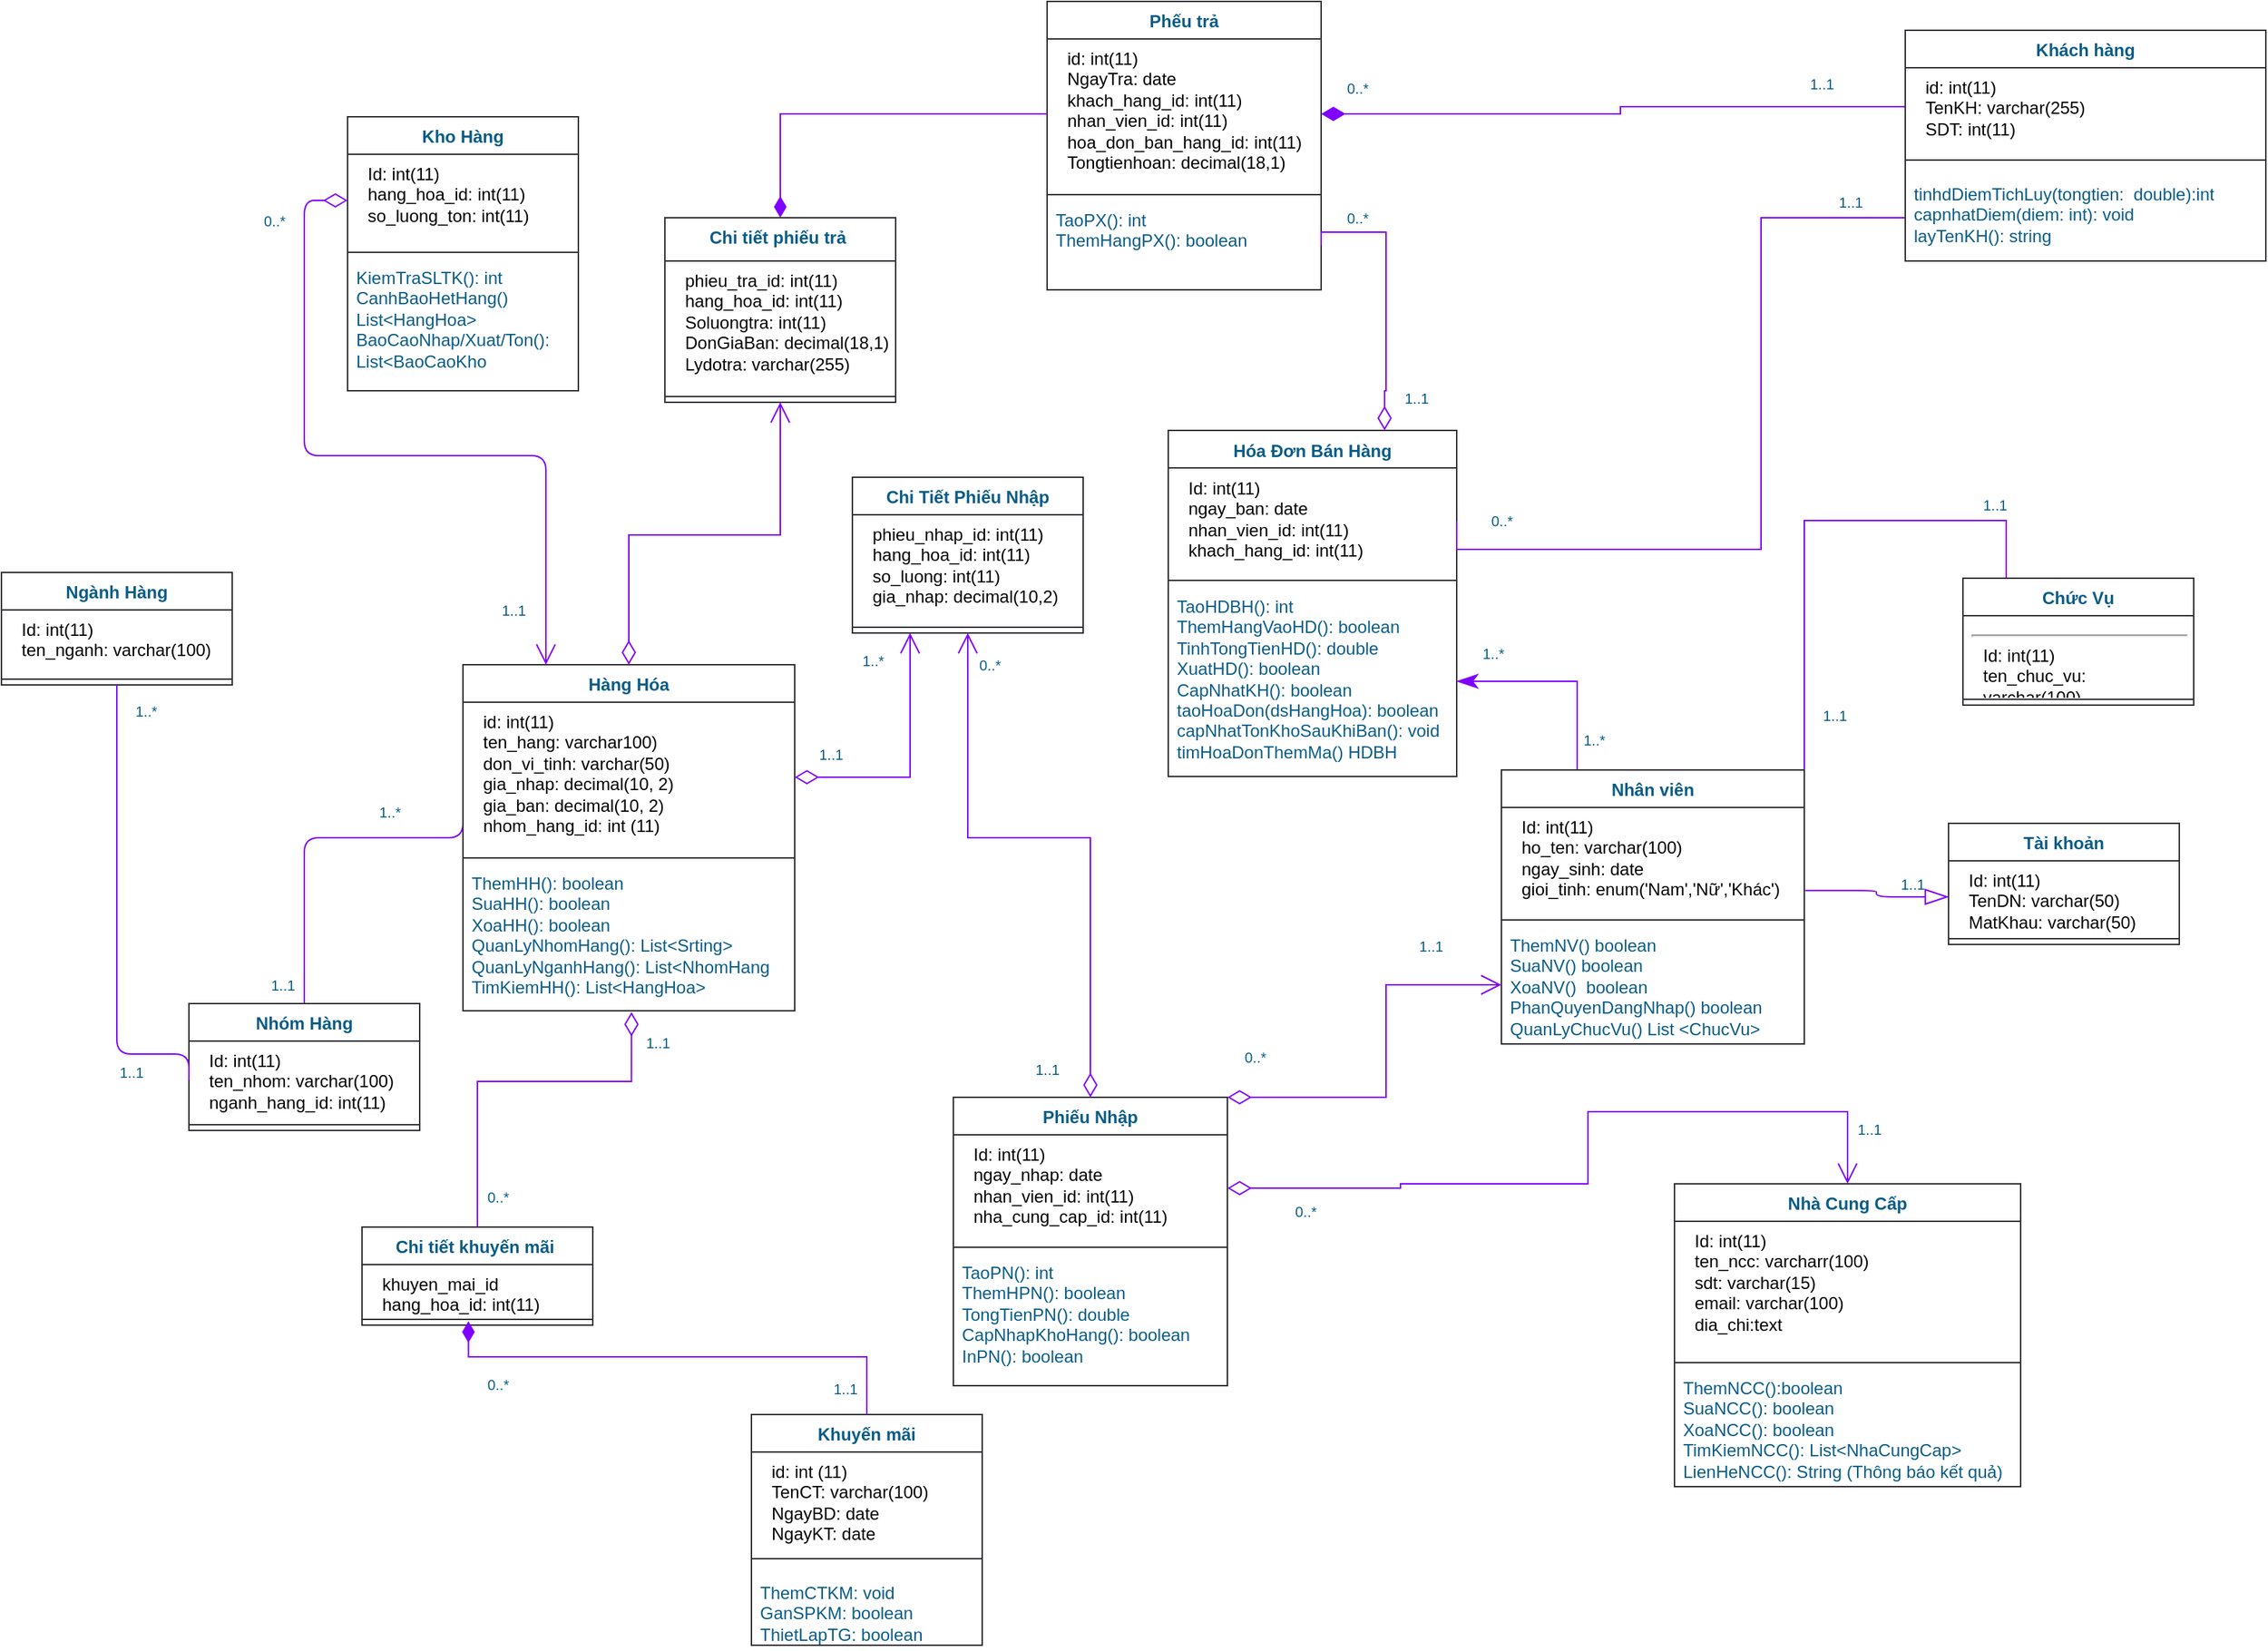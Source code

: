 <mxfile version="26.2.9">
  <diagram name="Page-1" id="efa7a0a1-bf9b-a30e-e6df-94a7791c09e9">
    <mxGraphModel dx="2014" dy="2352" grid="1" gridSize="10" guides="1" tooltips="1" connect="1" arrows="1" fold="1" page="1" pageScale="1" pageWidth="827" pageHeight="1169" background="none" math="0" shadow="0">
      <root>
        <mxCell id="0" />
        <mxCell id="1" parent="0" />
        <mxCell id="cm0d4Y98Hce47HyUnUgf-143" style="edgeStyle=orthogonalEdgeStyle;rounded=0;orthogonalLoop=1;jettySize=auto;html=1;exitX=1;exitY=0.5;exitDx=0;exitDy=0;entryX=0.5;entryY=0;entryDx=0;entryDy=0;strokeColor=#7F00FF;fontColor=#095C86;fillColor=#F694C1;endArrow=none;startFill=0;" parent="1" source="cm0d4Y98Hce47HyUnUgf-223" target="cm0d4Y98Hce47HyUnUgf-198" edge="1">
          <mxGeometry relative="1" as="geometry">
            <mxPoint x="1012.5" y="120" as="sourcePoint" />
            <mxPoint x="1280" y="110" as="targetPoint" />
            <Array as="points">
              <mxPoint x="1300" y="398" />
              <mxPoint x="1300" y="250" />
              <mxPoint x="1440" y="250" />
              <mxPoint x="1440" y="290" />
            </Array>
          </mxGeometry>
        </mxCell>
        <mxCell id="36" value="" style="endArrow=open;endSize=12;startArrow=diamondThin;startSize=14;startFill=0;edgeStyle=orthogonalEdgeStyle;labelBackgroundColor=none;strokeColor=#7F00FF;fontColor=default;exitX=0;exitY=0.5;exitDx=0;exitDy=0;entryX=0.25;entryY=0;entryDx=0;entryDy=0;" parent="1" source="cm0d4Y98Hce47HyUnUgf-211" target="cm0d4Y98Hce47HyUnUgf-231" edge="1">
          <mxGeometry y="160" as="geometry">
            <mxPoint x="494" y="178.36" as="sourcePoint" />
            <mxPoint x="390" y="302.5" as="targetPoint" />
            <Array as="points">
              <mxPoint x="260" y="28" />
              <mxPoint x="260" y="205" />
              <mxPoint x="427" y="205" />
            </Array>
          </mxGeometry>
        </mxCell>
        <mxCell id="37" value="0..*" style="resizable=0;align=left;verticalAlign=top;labelBackgroundColor=none;fontSize=10;strokeColor=#AF45ED;shadow=1;fillColor=#F694C1;fontColor=#095C86;" parent="36" connectable="0" vertex="1">
          <mxGeometry x="-1" relative="1" as="geometry">
            <mxPoint x="-60" y="2" as="offset" />
          </mxGeometry>
        </mxCell>
        <mxCell id="87" value="" style="endArrow=none;endSize=12;startArrow=none;startSize=14;startFill=0;edgeStyle=orthogonalEdgeStyle;labelBackgroundColor=none;strokeColor=#7F00FF;fontColor=default;entryX=0.5;entryY=0;entryDx=0;entryDy=0;exitX=0;exitY=0.5;exitDx=0;exitDy=0;" parent="1" source="cm0d4Y98Hce47HyUnUgf-232" target="cm0d4Y98Hce47HyUnUgf-218" edge="1">
          <mxGeometry x="519.36" y="200" as="geometry">
            <mxPoint x="390" y="427.5" as="sourcePoint" />
            <mxPoint x="290" y="491.96" as="targetPoint" />
            <Array as="points">
              <mxPoint x="370" y="470" />
              <mxPoint x="260" y="470" />
            </Array>
          </mxGeometry>
        </mxCell>
        <mxCell id="88" value="1..*" style="resizable=0;align=left;verticalAlign=top;labelBackgroundColor=none;fontSize=10;strokeColor=#AF45ED;shadow=1;fillColor=#F694C1;fontColor=#095C86;" parent="87" connectable="0" vertex="1">
          <mxGeometry x="-1" relative="1" as="geometry">
            <mxPoint x="-60" y="12" as="offset" />
          </mxGeometry>
        </mxCell>
        <mxCell id="cm0d4Y98Hce47HyUnUgf-122" value="" style="endArrow=none;endSize=12;startArrow=blockThin;startSize=14;startFill=0;edgeStyle=orthogonalEdgeStyle;labelBackgroundColor=none;strokeColor=#7F00FF;fontColor=default;exitX=0;exitY=0.5;exitDx=0;exitDy=0;entryX=1.003;entryY=0.778;entryDx=0;entryDy=0;entryPerimeter=0;endFill=0;" parent="1" source="cm0d4Y98Hce47HyUnUgf-194" target="cm0d4Y98Hce47HyUnUgf-223" edge="1">
          <mxGeometry x="620" y="340" as="geometry">
            <mxPoint x="1270" y="447.5" as="sourcePoint" />
            <mxPoint x="1060" y="175" as="targetPoint" />
          </mxGeometry>
        </mxCell>
        <mxCell id="cm0d4Y98Hce47HyUnUgf-125" value="" style="resizable=0;align=right;verticalAlign=top;labelBackgroundColor=none;fontSize=10;strokeColor=#AF45ED;shadow=1;fillColor=#F694C1;fontColor=#095C86;" parent="1" connectable="0" vertex="1">
          <mxGeometry x="1241" y="427.5" as="geometry" />
        </mxCell>
        <mxCell id="cm0d4Y98Hce47HyUnUgf-137" value="" style="endArrow=open;endSize=12;startArrow=diamondThin;startSize=14;startFill=0;edgeStyle=orthogonalEdgeStyle;exitX=0.5;exitY=0;rounded=0;labelBackgroundColor=none;strokeColor=#7F00FF;fontColor=default;endFill=0;exitDx=0;exitDy=0;entryX=0.5;entryY=1;entryDx=0;entryDy=0;" parent="1" source="cm0d4Y98Hce47HyUnUgf-206" target="cm0d4Y98Hce47HyUnUgf-235" edge="1">
          <mxGeometry x="1209.36" y="170" as="geometry">
            <mxPoint x="790" y="585" as="sourcePoint" />
            <mxPoint x="724.48" y="382.444" as="targetPoint" />
            <Array as="points">
              <mxPoint x="805" y="470" />
              <mxPoint x="720" y="470" />
            </Array>
          </mxGeometry>
        </mxCell>
        <mxCell id="cm0d4Y98Hce47HyUnUgf-140" value="" style="edgeLabel;html=1;align=center;verticalAlign=middle;resizable=0;points=[];strokeColor=#AF45ED;fontColor=#095C86;fillColor=#F694C1;" parent="cm0d4Y98Hce47HyUnUgf-137" vertex="1" connectable="0">
          <mxGeometry relative="1" as="geometry">
            <mxPoint x="20" y="-28" as="offset" />
          </mxGeometry>
        </mxCell>
        <mxCell id="cm0d4Y98Hce47HyUnUgf-141" value="" style="edgeLabel;html=1;align=center;verticalAlign=middle;resizable=0;points=[];strokeColor=#AF45ED;fontColor=#095C86;fillColor=#F694C1;" parent="cm0d4Y98Hce47HyUnUgf-137" vertex="1" connectable="0">
          <mxGeometry relative="1" as="geometry">
            <mxPoint x="-1" y="40" as="offset" />
          </mxGeometry>
        </mxCell>
        <mxCell id="cm0d4Y98Hce47HyUnUgf-142" value="" style="edgeLabel;html=1;align=center;verticalAlign=middle;resizable=0;points=[];strokeColor=#AF45ED;fontColor=#095C86;fillColor=#F694C1;" parent="cm0d4Y98Hce47HyUnUgf-137" vertex="1" connectable="0">
          <mxGeometry relative="1" as="geometry">
            <mxPoint y="62" as="offset" />
          </mxGeometry>
        </mxCell>
        <mxCell id="cm0d4Y98Hce47HyUnUgf-145" value="1..1" style="resizable=0;align=left;verticalAlign=top;labelBackgroundColor=none;fontSize=10;strokeColor=#AF45ED;shadow=1;fillColor=#F694C1;fontColor=#095C86;" parent="1" connectable="0" vertex="1">
          <mxGeometry x="1350" y="320" as="geometry">
            <mxPoint x="72" y="-93" as="offset" />
          </mxGeometry>
        </mxCell>
        <mxCell id="cm0d4Y98Hce47HyUnUgf-147" value="1..1" style="resizable=0;align=left;verticalAlign=top;labelBackgroundColor=none;fontSize=10;strokeColor=#AF45ED;shadow=1;fillColor=#F694C1;fontColor=#095C86;" parent="1" connectable="0" vertex="1">
          <mxGeometry x="1330" y="370" as="geometry">
            <mxPoint x="-19" y="3" as="offset" />
          </mxGeometry>
        </mxCell>
        <mxCell id="cm0d4Y98Hce47HyUnUgf-148" value="1..1" style="resizable=0;align=left;verticalAlign=top;labelBackgroundColor=none;fontSize=10;strokeColor=#AF45ED;shadow=1;fillColor=#F694C1;fontColor=#095C86;" parent="1" connectable="0" vertex="1">
          <mxGeometry x="1380" y="480" as="geometry">
            <mxPoint x="-15" y="10" as="offset" />
          </mxGeometry>
        </mxCell>
        <mxCell id="cm0d4Y98Hce47HyUnUgf-152" value="1..1" style="resizable=0;align=left;verticalAlign=top;labelBackgroundColor=none;fontSize=10;strokeColor=#AF45ED;shadow=1;fillColor=#F694C1;fontColor=#095C86;" parent="1" connectable="0" vertex="1">
          <mxGeometry x="1350" y="650" as="geometry">
            <mxPoint x="-15" y="10" as="offset" />
          </mxGeometry>
        </mxCell>
        <mxCell id="cm0d4Y98Hce47HyUnUgf-153" value="0..*" style="resizable=0;align=left;verticalAlign=top;labelBackgroundColor=none;fontSize=10;strokeColor=#AF45ED;shadow=1;fillColor=#F694C1;fontColor=#095C86;" parent="1" connectable="0" vertex="1">
          <mxGeometry x="870" y="730" as="geometry">
            <mxPoint x="75" y="-13" as="offset" />
          </mxGeometry>
        </mxCell>
        <mxCell id="cm0d4Y98Hce47HyUnUgf-154" value="0..*" style="resizable=0;align=left;verticalAlign=top;labelBackgroundColor=none;fontSize=10;strokeColor=#AF45ED;shadow=1;fillColor=#F694C1;fontColor=#095C86;" parent="1" connectable="0" vertex="1">
          <mxGeometry x="805" y="350" as="geometry">
            <mxPoint x="-79" y="-12" as="offset" />
          </mxGeometry>
        </mxCell>
        <mxCell id="cm0d4Y98Hce47HyUnUgf-155" value="1..1" style="resizable=0;align=left;verticalAlign=top;labelBackgroundColor=none;fontSize=10;strokeColor=#AF45ED;shadow=1;fillColor=#F694C1;fontColor=#095C86;" parent="1" connectable="0" vertex="1">
          <mxGeometry x="780" y="608.48" as="geometry">
            <mxPoint x="-15" y="10" as="offset" />
          </mxGeometry>
        </mxCell>
        <mxCell id="cm0d4Y98Hce47HyUnUgf-161" value="" style="endArrow=open;endSize=12;startArrow=diamondThin;startSize=14;startFill=0;edgeStyle=orthogonalEdgeStyle;rounded=0;labelBackgroundColor=none;strokeColor=#7F00FF;fontColor=default;exitX=1;exitY=0.5;exitDx=0;exitDy=0;entryX=0.5;entryY=0;entryDx=0;entryDy=0;" parent="1" source="cm0d4Y98Hce47HyUnUgf-207" target="cm0d4Y98Hce47HyUnUgf-182" edge="1">
          <mxGeometry x="519.36" y="180" as="geometry">
            <mxPoint x="790" y="685" as="sourcePoint" />
            <mxPoint x="1300" y="670" as="targetPoint" />
            <Array as="points">
              <mxPoint x="1020" y="713" />
              <mxPoint x="1020" y="710" />
              <mxPoint x="1150" y="710" />
              <mxPoint x="1150" y="660" />
              <mxPoint x="1330" y="660" />
            </Array>
          </mxGeometry>
        </mxCell>
        <mxCell id="cm0d4Y98Hce47HyUnUgf-163" value="1..*" style="resizable=0;align=left;verticalAlign=top;labelBackgroundColor=none;fontSize=10;strokeColor=#AF45ED;shadow=1;fillColor=#F694C1;fontColor=#095C86;" parent="1" connectable="0" vertex="1">
          <mxGeometry x="80" y="334" as="geometry">
            <mxPoint x="61" y="36" as="offset" />
          </mxGeometry>
        </mxCell>
        <mxCell id="cm0d4Y98Hce47HyUnUgf-164" value="1..1" style="resizable=0;align=left;verticalAlign=top;labelBackgroundColor=none;fontSize=10;strokeColor=#AF45ED;shadow=1;fillColor=#F694C1;fontColor=#095C86;" parent="1" connectable="0" vertex="1">
          <mxGeometry x="370" y="608.48" as="geometry">
            <mxPoint x="-240" y="12" as="offset" />
          </mxGeometry>
        </mxCell>
        <mxCell id="cm0d4Y98Hce47HyUnUgf-165" value="1..1" style="resizable=0;align=left;verticalAlign=top;labelBackgroundColor=none;fontSize=10;strokeColor=#AF45ED;shadow=1;fillColor=#F694C1;fontColor=#095C86;" parent="1" connectable="0" vertex="1">
          <mxGeometry x="250" y="550" as="geometry">
            <mxPoint x="-15" y="10" as="offset" />
          </mxGeometry>
        </mxCell>
        <mxCell id="cm0d4Y98Hce47HyUnUgf-166" value="1..1" style="resizable=0;align=left;verticalAlign=top;labelBackgroundColor=none;fontSize=10;strokeColor=#AF45ED;shadow=1;fillColor=#F694C1;fontColor=#095C86;" parent="1" connectable="0" vertex="1">
          <mxGeometry x="410" y="290" as="geometry">
            <mxPoint x="-15" y="10" as="offset" />
          </mxGeometry>
        </mxCell>
        <mxCell id="cm0d4Y98Hce47HyUnUgf-169" value="1..*" style="resizable=0;align=left;verticalAlign=top;labelBackgroundColor=none;fontSize=10;strokeColor=#AF45ED;shadow=1;fillColor=#F694C1;fontColor=#095C86;" parent="1" connectable="0" vertex="1">
          <mxGeometry x="660" y="325" as="geometry">
            <mxPoint x="-15" y="10" as="offset" />
          </mxGeometry>
        </mxCell>
        <mxCell id="cm0d4Y98Hce47HyUnUgf-170" value="1..1" style="resizable=0;align=left;verticalAlign=top;labelBackgroundColor=none;fontSize=10;strokeColor=#AF45ED;shadow=1;fillColor=#F694C1;fontColor=#095C86;" parent="1" connectable="0" vertex="1">
          <mxGeometry x="630" y="390" as="geometry">
            <mxPoint x="-15" y="10" as="offset" />
          </mxGeometry>
        </mxCell>
        <mxCell id="cm0d4Y98Hce47HyUnUgf-182" value="Nhà Cung Cấp" style="swimlane;fontStyle=1;align=center;verticalAlign=top;childLayout=stackLayout;horizontal=1;startSize=26;horizontalStack=0;resizeParent=1;resizeParentMax=0;resizeLast=0;collapsible=1;marginBottom=0;whiteSpace=wrap;html=1;strokeColor=light-dark(#333135, #d176ff);fontColor=#095C86;fillColor=#FFFFFF;" parent="1" vertex="1">
          <mxGeometry x="1210" y="710" width="240" height="210" as="geometry" />
        </mxCell>
        <mxCell id="cm0d4Y98Hce47HyUnUgf-183" value="&lt;p style=&quot;color: rgb(0, 0, 0); text-wrap-mode: nowrap; margin: 0px 0px 0px 8px;&quot;&gt;Id: int(11)&lt;/p&gt;&lt;p style=&quot;color: rgb(0, 0, 0); text-wrap-mode: nowrap; margin: 0px 0px 0px 8px;&quot;&gt;ten_ncc: varcharr(100)&lt;/p&gt;&lt;p style=&quot;color: rgb(0, 0, 0); text-wrap-mode: nowrap; margin: 0px 0px 0px 8px;&quot;&gt;sdt: varchar(15)&lt;/p&gt;&lt;p style=&quot;color: rgb(0, 0, 0); text-wrap-mode: nowrap; margin: 0px 0px 0px 8px;&quot;&gt;email: varchar(100)&lt;/p&gt;&lt;p style=&quot;color: rgb(0, 0, 0); text-wrap-mode: nowrap; margin: 0px 0px 0px 8px;&quot;&gt;dia_chi:text&lt;/p&gt;" style="text;strokeColor=none;fillColor=none;align=left;verticalAlign=top;spacingLeft=4;spacingRight=4;overflow=hidden;rotatable=0;points=[[0,0.5],[1,0.5]];portConstraint=eastwest;whiteSpace=wrap;html=1;fontColor=#095C86;" parent="cm0d4Y98Hce47HyUnUgf-182" vertex="1">
          <mxGeometry y="26" width="240" height="94" as="geometry" />
        </mxCell>
        <mxCell id="cm0d4Y98Hce47HyUnUgf-184" value="" style="line;strokeWidth=1;fillColor=none;align=left;verticalAlign=middle;spacingTop=-1;spacingLeft=3;spacingRight=3;rotatable=0;labelPosition=right;points=[];portConstraint=eastwest;strokeColor=inherit;fontColor=#095C86;" parent="cm0d4Y98Hce47HyUnUgf-182" vertex="1">
          <mxGeometry y="120" width="240" height="8" as="geometry" />
        </mxCell>
        <mxCell id="cm0d4Y98Hce47HyUnUgf-185" value="ThemNCC():boolean&lt;div&gt;SuaNCC(): boolean&lt;/div&gt;&lt;div&gt;XoaNCC(): boolean&lt;/div&gt;&lt;div&gt;TimKiemNCC(): List&amp;lt;NhaCungCap&amp;gt;&lt;/div&gt;&lt;div&gt;LienHeNCC(): String (Thông báo kết quả)&lt;/div&gt;" style="text;strokeColor=none;fillColor=none;align=left;verticalAlign=top;spacingLeft=4;spacingRight=4;overflow=hidden;rotatable=0;points=[[0,0.5],[1,0.5]];portConstraint=eastwest;whiteSpace=wrap;html=1;fontColor=#095C86;" parent="cm0d4Y98Hce47HyUnUgf-182" vertex="1">
          <mxGeometry y="128" width="240" height="82" as="geometry" />
        </mxCell>
        <mxCell id="cm0d4Y98Hce47HyUnUgf-193" value="Tài khoản" style="swimlane;fontStyle=1;align=center;verticalAlign=top;childLayout=stackLayout;horizontal=1;startSize=26;horizontalStack=0;resizeParent=1;resizeParentMax=0;resizeLast=0;collapsible=1;marginBottom=0;whiteSpace=wrap;html=1;strokeColor=light-dark(#333135, #d176ff);fontColor=#095C86;fillColor=#FFFFFF;" parent="1" vertex="1">
          <mxGeometry x="1400" y="460" width="160" height="84" as="geometry" />
        </mxCell>
        <mxCell id="cm0d4Y98Hce47HyUnUgf-194" value="&lt;p style=&quot;color: rgb(0, 0, 0); text-wrap-mode: nowrap; margin: 0px 0px 0px 8px;&quot;&gt;Id: int(11)&lt;/p&gt;&lt;p style=&quot;color: rgb(0, 0, 0); text-wrap-mode: nowrap; margin: 0px 0px 0px 8px;&quot;&gt;TenDN: varchar(50)&lt;/p&gt;&lt;p style=&quot;color: rgb(0, 0, 0); text-wrap-mode: nowrap; margin: 0px 0px 0px 8px;&quot;&gt;MatKhau: varchar(50)&lt;/p&gt;" style="text;strokeColor=none;fillColor=none;align=left;verticalAlign=top;spacingLeft=4;spacingRight=4;overflow=hidden;rotatable=0;points=[[0,0.5],[1,0.5]];portConstraint=eastwest;whiteSpace=wrap;html=1;fontColor=#095C86;" parent="cm0d4Y98Hce47HyUnUgf-193" vertex="1">
          <mxGeometry y="26" width="160" height="50" as="geometry" />
        </mxCell>
        <mxCell id="cm0d4Y98Hce47HyUnUgf-195" value="" style="line;strokeWidth=1;fillColor=none;align=left;verticalAlign=middle;spacingTop=-1;spacingLeft=3;spacingRight=3;rotatable=0;labelPosition=right;points=[];portConstraint=eastwest;strokeColor=inherit;fontColor=#095C86;" parent="cm0d4Y98Hce47HyUnUgf-193" vertex="1">
          <mxGeometry y="76" width="160" height="8" as="geometry" />
        </mxCell>
        <mxCell id="cm0d4Y98Hce47HyUnUgf-198" value="Chức Vụ" style="swimlane;fontStyle=1;align=center;verticalAlign=top;childLayout=stackLayout;horizontal=1;startSize=26;horizontalStack=0;resizeParent=1;resizeParentMax=0;resizeLast=0;collapsible=1;marginBottom=0;whiteSpace=wrap;html=1;strokeColor=light-dark(#333135, #d176ff);fontColor=#095C86;fillColor=#FFFFFF;" parent="1" vertex="1">
          <mxGeometry x="1410" y="290" width="160" height="88" as="geometry" />
        </mxCell>
        <mxCell id="cm0d4Y98Hce47HyUnUgf-199" value="&lt;hr style=&quot;color: rgb(0, 0, 0); text-wrap-mode: nowrap;&quot;&gt;&lt;p style=&quot;color: rgb(0, 0, 0); text-wrap-mode: nowrap; margin: 0px 0px 0px 8px;&quot;&gt;Id: int(11)&lt;br&gt;&lt;/p&gt;&lt;p style=&quot;color: rgb(0, 0, 0); text-wrap-mode: nowrap; margin: 0px 0px 0px 8px;&quot;&gt;ten_chuc_vu: varchar(100)&lt;/p&gt;" style="text;strokeColor=none;fillColor=none;align=left;verticalAlign=top;spacingLeft=4;spacingRight=4;overflow=hidden;rotatable=0;points=[[0,0.5],[1,0.5]];portConstraint=eastwest;whiteSpace=wrap;html=1;fontColor=#095C86;" parent="cm0d4Y98Hce47HyUnUgf-198" vertex="1">
          <mxGeometry y="26" width="160" height="54" as="geometry" />
        </mxCell>
        <mxCell id="cm0d4Y98Hce47HyUnUgf-200" value="" style="line;strokeWidth=1;fillColor=none;align=left;verticalAlign=middle;spacingTop=-1;spacingLeft=3;spacingRight=3;rotatable=0;labelPosition=right;points=[];portConstraint=eastwest;strokeColor=inherit;fontColor=#095C86;" parent="cm0d4Y98Hce47HyUnUgf-198" vertex="1">
          <mxGeometry y="80" width="160" height="8" as="geometry" />
        </mxCell>
        <mxCell id="cm0d4Y98Hce47HyUnUgf-202" value="Hóa Đơn Bán Hàng" style="swimlane;fontStyle=1;align=center;verticalAlign=top;childLayout=stackLayout;horizontal=1;startSize=26;horizontalStack=0;resizeParent=1;resizeParentMax=0;resizeLast=0;collapsible=1;marginBottom=0;whiteSpace=wrap;html=1;strokeColor=light-dark(#333135, #d176ff);fontColor=#095C86;fillColor=#FFFFFF;" parent="1" vertex="1">
          <mxGeometry x="859" y="187.5" width="200" height="240" as="geometry" />
        </mxCell>
        <mxCell id="cm0d4Y98Hce47HyUnUgf-203" value="&lt;p style=&quot;color: rgb(0, 0, 0); text-wrap-mode: nowrap; margin: 0px 0px 0px 8px;&quot;&gt;Id: int(11)&lt;/p&gt;&lt;p style=&quot;color: rgb(0, 0, 0); text-wrap-mode: nowrap; margin: 0px 0px 0px 8px;&quot;&gt;ngay_ban: date&amp;nbsp;&lt;/p&gt;&lt;p style=&quot;color: rgb(0, 0, 0); text-wrap-mode: nowrap; margin: 0px 0px 0px 8px;&quot;&gt;nhan_vien_id: int(11)&lt;/p&gt;&lt;p style=&quot;color: rgb(0, 0, 0); text-wrap-mode: nowrap; margin: 0px 0px 0px 8px;&quot;&gt;khach_hang_id: int(11)&lt;/p&gt;" style="text;strokeColor=none;fillColor=none;align=left;verticalAlign=top;spacingLeft=4;spacingRight=4;overflow=hidden;rotatable=0;points=[[0,0.5],[1,0.5]];portConstraint=eastwest;whiteSpace=wrap;html=1;fontColor=#095C86;" parent="cm0d4Y98Hce47HyUnUgf-202" vertex="1">
          <mxGeometry y="26" width="200" height="74" as="geometry" />
        </mxCell>
        <mxCell id="cm0d4Y98Hce47HyUnUgf-204" value="" style="line;strokeWidth=1;fillColor=none;align=left;verticalAlign=middle;spacingTop=-1;spacingLeft=3;spacingRight=3;rotatable=0;labelPosition=right;points=[];portConstraint=eastwest;strokeColor=inherit;fontColor=#095C86;" parent="cm0d4Y98Hce47HyUnUgf-202" vertex="1">
          <mxGeometry y="100" width="200" height="8" as="geometry" />
        </mxCell>
        <mxCell id="cm0d4Y98Hce47HyUnUgf-205" value="TaoHDBH(): int&lt;div&gt;ThemHangVaoHD(): boolean&lt;/div&gt;&lt;div&gt;TinhTongTienHD(): double&lt;/div&gt;&lt;div&gt;XuatHD(): boolean&lt;/div&gt;&lt;div&gt;CapNhatKH(): boolean&lt;/div&gt;&lt;div&gt;taoHoaDon(dsHangHoa): boolean&lt;/div&gt;&lt;div&gt;capNhatTonKhoSauKhiBan(): void&lt;/div&gt;&lt;div&gt;timHoaDonThemMa() HDBH&lt;/div&gt;" style="text;strokeColor=none;fillColor=none;align=left;verticalAlign=top;spacingLeft=4;spacingRight=4;overflow=hidden;rotatable=0;points=[[0,0.5],[1,0.5]];portConstraint=eastwest;whiteSpace=wrap;html=1;fontColor=#095C86;" parent="cm0d4Y98Hce47HyUnUgf-202" vertex="1">
          <mxGeometry y="108" width="200" height="132" as="geometry" />
        </mxCell>
        <mxCell id="cm0d4Y98Hce47HyUnUgf-206" value="Phiếu Nhập" style="swimlane;fontStyle=1;align=center;verticalAlign=top;childLayout=stackLayout;horizontal=1;startSize=26;horizontalStack=0;resizeParent=1;resizeParentMax=0;resizeLast=0;collapsible=1;marginBottom=0;whiteSpace=wrap;html=1;strokeColor=light-dark(#333135, #d176ff);fontColor=#095C86;fillColor=#FFFFFF;" parent="1" vertex="1">
          <mxGeometry x="710" y="650" width="190" height="200" as="geometry" />
        </mxCell>
        <mxCell id="cm0d4Y98Hce47HyUnUgf-207" value="&lt;p style=&quot;color: rgb(0, 0, 0); text-wrap-mode: nowrap; margin: 0px 0px 0px 8px;&quot;&gt;Id: int(11)&lt;/p&gt;&lt;p style=&quot;color: rgb(0, 0, 0); text-wrap-mode: nowrap; margin: 0px 0px 0px 8px;&quot;&gt;ngay_nhap: date&lt;/p&gt;&lt;p style=&quot;color: rgb(0, 0, 0); text-wrap-mode: nowrap; margin: 0px 0px 0px 8px;&quot;&gt;nhan_vien_id: int(11)&lt;/p&gt;&lt;p style=&quot;color: rgb(0, 0, 0); text-wrap-mode: nowrap; margin: 0px 0px 0px 8px;&quot;&gt;nha_cung_cap_id: int(11)&lt;/p&gt;" style="text;strokeColor=none;fillColor=none;align=left;verticalAlign=top;spacingLeft=4;spacingRight=4;overflow=hidden;rotatable=0;points=[[0,0.5],[1,0.5]];portConstraint=eastwest;whiteSpace=wrap;html=1;fontColor=#095C86;" parent="cm0d4Y98Hce47HyUnUgf-206" vertex="1">
          <mxGeometry y="26" width="190" height="74" as="geometry" />
        </mxCell>
        <mxCell id="cm0d4Y98Hce47HyUnUgf-208" value="" style="line;strokeWidth=1;fillColor=none;align=left;verticalAlign=middle;spacingTop=-1;spacingLeft=3;spacingRight=3;rotatable=0;labelPosition=right;points=[];portConstraint=eastwest;strokeColor=inherit;fontColor=#095C86;" parent="cm0d4Y98Hce47HyUnUgf-206" vertex="1">
          <mxGeometry y="100" width="190" height="8" as="geometry" />
        </mxCell>
        <mxCell id="cm0d4Y98Hce47HyUnUgf-209" value="TaoPN(): int&lt;div&gt;ThemHPN(): boolean&lt;/div&gt;&lt;div&gt;TongTienPN(): double&lt;/div&gt;&lt;div&gt;CapNhapKhoHang(): boolean&lt;/div&gt;&lt;div&gt;InPN(): boolean&lt;/div&gt;" style="text;strokeColor=none;fillColor=none;align=left;verticalAlign=top;spacingLeft=4;spacingRight=4;overflow=hidden;rotatable=0;points=[[0,0.5],[1,0.5]];portConstraint=eastwest;whiteSpace=wrap;html=1;fontColor=#095C86;" parent="cm0d4Y98Hce47HyUnUgf-206" vertex="1">
          <mxGeometry y="108" width="190" height="92" as="geometry" />
        </mxCell>
        <mxCell id="cm0d4Y98Hce47HyUnUgf-210" value="Kho Hàng" style="swimlane;fontStyle=1;align=center;verticalAlign=top;childLayout=stackLayout;horizontal=1;startSize=26;horizontalStack=0;resizeParent=1;resizeParentMax=0;resizeLast=0;collapsible=1;marginBottom=0;whiteSpace=wrap;html=1;strokeColor=light-dark(#333135, #d176ff);fontColor=#095C86;fillColor=#FFFFFF;" parent="1" vertex="1">
          <mxGeometry x="290" y="-30" width="160" height="190" as="geometry" />
        </mxCell>
        <mxCell id="cm0d4Y98Hce47HyUnUgf-211" value="&lt;p style=&quot;color: rgb(0, 0, 0); text-wrap-mode: nowrap; margin: 0px 0px 0px 8px;&quot;&gt;Id: int(11)&lt;br&gt;&lt;/p&gt;&lt;p style=&quot;color: rgb(0, 0, 0); text-wrap-mode: nowrap; margin: 0px 0px 0px 8px;&quot;&gt;hang_hoa_id: int(11)&lt;/p&gt;&lt;p style=&quot;color: rgb(0, 0, 0); text-wrap-mode: nowrap; margin: 0px 0px 0px 8px;&quot;&gt;so_luong_ton: int(11)&lt;/p&gt;" style="text;strokeColor=none;fillColor=none;align=left;verticalAlign=top;spacingLeft=4;spacingRight=4;overflow=hidden;rotatable=0;points=[[0,0.5],[1,0.5]];portConstraint=eastwest;whiteSpace=wrap;html=1;fontColor=#095C86;" parent="cm0d4Y98Hce47HyUnUgf-210" vertex="1">
          <mxGeometry y="26" width="160" height="64" as="geometry" />
        </mxCell>
        <mxCell id="cm0d4Y98Hce47HyUnUgf-212" value="" style="line;strokeWidth=1;fillColor=none;align=left;verticalAlign=middle;spacingTop=-1;spacingLeft=3;spacingRight=3;rotatable=0;labelPosition=right;points=[];portConstraint=eastwest;strokeColor=inherit;fontColor=#095C86;" parent="cm0d4Y98Hce47HyUnUgf-210" vertex="1">
          <mxGeometry y="90" width="160" height="8" as="geometry" />
        </mxCell>
        <mxCell id="cm0d4Y98Hce47HyUnUgf-213" value="KiemTraSLTK(): int&lt;div&gt;CanhBaoHetHang() List&amp;lt;HangHoa&amp;gt;&lt;/div&gt;&lt;div&gt;BaoCaoNhap/Xuat/Ton(): List&amp;lt;BaoCaoKho&lt;/div&gt;" style="text;strokeColor=none;fillColor=none;align=left;verticalAlign=top;spacingLeft=4;spacingRight=4;overflow=hidden;rotatable=0;points=[[0,0.5],[1,0.5]];portConstraint=eastwest;whiteSpace=wrap;html=1;fontColor=#095C86;" parent="cm0d4Y98Hce47HyUnUgf-210" vertex="1">
          <mxGeometry y="98" width="160" height="92" as="geometry" />
        </mxCell>
        <mxCell id="cm0d4Y98Hce47HyUnUgf-214" value="Ngành Hàng" style="swimlane;fontStyle=1;align=center;verticalAlign=top;childLayout=stackLayout;horizontal=1;startSize=26;horizontalStack=0;resizeParent=1;resizeParentMax=0;resizeLast=0;collapsible=1;marginBottom=0;whiteSpace=wrap;html=1;strokeColor=light-dark(#333135, #d176ff);fontColor=#095C86;fillColor=#FFFFFF;" parent="1" vertex="1">
          <mxGeometry x="50" y="286" width="160" height="78" as="geometry" />
        </mxCell>
        <mxCell id="cm0d4Y98Hce47HyUnUgf-215" value="&lt;p style=&quot;color: rgb(0, 0, 0); text-wrap-mode: nowrap; margin: 0px 0px 0px 8px;&quot;&gt;Id: int(11)&lt;/p&gt;&lt;p style=&quot;color: rgb(0, 0, 0); text-wrap-mode: nowrap; margin: 0px 0px 0px 8px;&quot;&gt;ten_nganh: varchar(100)&lt;/p&gt;" style="text;strokeColor=none;fillColor=none;align=left;verticalAlign=top;spacingLeft=4;spacingRight=4;overflow=hidden;rotatable=0;points=[[0,0.5],[1,0.5]];portConstraint=eastwest;whiteSpace=wrap;html=1;fontColor=#095C86;" parent="cm0d4Y98Hce47HyUnUgf-214" vertex="1">
          <mxGeometry y="26" width="160" height="44" as="geometry" />
        </mxCell>
        <mxCell id="cm0d4Y98Hce47HyUnUgf-216" value="" style="line;strokeWidth=1;fillColor=none;align=left;verticalAlign=middle;spacingTop=-1;spacingLeft=3;spacingRight=3;rotatable=0;labelPosition=right;points=[];portConstraint=eastwest;strokeColor=inherit;fontColor=#095C86;" parent="cm0d4Y98Hce47HyUnUgf-214" vertex="1">
          <mxGeometry y="70" width="160" height="8" as="geometry" />
        </mxCell>
        <mxCell id="cm0d4Y98Hce47HyUnUgf-218" value="Nhóm Hàng" style="swimlane;fontStyle=1;align=center;verticalAlign=top;childLayout=stackLayout;horizontal=1;startSize=26;horizontalStack=0;resizeParent=1;resizeParentMax=0;resizeLast=0;collapsible=1;marginBottom=0;whiteSpace=wrap;html=1;strokeColor=light-dark(#333135, #d176ff);fontColor=#095C86;fillColor=#FFFFFF;" parent="1" vertex="1">
          <mxGeometry x="180" y="585" width="160" height="88" as="geometry" />
        </mxCell>
        <mxCell id="cm0d4Y98Hce47HyUnUgf-219" value="&lt;p style=&quot;color: rgb(0, 0, 0); text-wrap-mode: nowrap; margin: 0px 0px 0px 8px;&quot;&gt;Id: int(11)&lt;/p&gt;&lt;p style=&quot;color: rgb(0, 0, 0); text-wrap-mode: nowrap; margin: 0px 0px 0px 8px;&quot;&gt;ten_nhom: varchar(100)&lt;/p&gt;&lt;p style=&quot;color: rgb(0, 0, 0); text-wrap-mode: nowrap; margin: 0px 0px 0px 8px;&quot;&gt;nganh_hang_id: int(11)&lt;/p&gt;" style="text;strokeColor=none;fillColor=none;align=left;verticalAlign=top;spacingLeft=4;spacingRight=4;overflow=hidden;rotatable=0;points=[[0,0.5],[1,0.5]];portConstraint=eastwest;whiteSpace=wrap;html=1;fontColor=#095C86;" parent="cm0d4Y98Hce47HyUnUgf-218" vertex="1">
          <mxGeometry y="26" width="160" height="54" as="geometry" />
        </mxCell>
        <mxCell id="cm0d4Y98Hce47HyUnUgf-220" value="" style="line;strokeWidth=1;fillColor=none;align=left;verticalAlign=middle;spacingTop=-1;spacingLeft=3;spacingRight=3;rotatable=0;labelPosition=right;points=[];portConstraint=eastwest;strokeColor=inherit;fontColor=#095C86;" parent="cm0d4Y98Hce47HyUnUgf-218" vertex="1">
          <mxGeometry y="80" width="160" height="8" as="geometry" />
        </mxCell>
        <mxCell id="X0fYnVSRhOy8A3_jzXu8-139" style="edgeStyle=orthogonalEdgeStyle;rounded=0;orthogonalLoop=1;jettySize=auto;html=1;exitX=0.25;exitY=0;exitDx=0;exitDy=0;entryX=1;entryY=0.5;entryDx=0;entryDy=0;strokeColor=#7F00FF;endSize=12;startSize=14;endArrow=classicThin;endFill=1;" parent="1" source="cm0d4Y98Hce47HyUnUgf-222" target="cm0d4Y98Hce47HyUnUgf-205" edge="1">
          <mxGeometry relative="1" as="geometry" />
        </mxCell>
        <mxCell id="cm0d4Y98Hce47HyUnUgf-222" value="Nhân viên" style="swimlane;fontStyle=1;align=center;verticalAlign=top;childLayout=stackLayout;horizontal=1;startSize=26;horizontalStack=0;resizeParent=1;resizeParentMax=0;resizeLast=0;collapsible=1;marginBottom=0;whiteSpace=wrap;html=1;strokeColor=light-dark(#333135, #d176ff);fontColor=#095C86;fillColor=#FFFFFF;" parent="1" vertex="1">
          <mxGeometry x="1090" y="423" width="210" height="190" as="geometry" />
        </mxCell>
        <mxCell id="cm0d4Y98Hce47HyUnUgf-223" value="&lt;p style=&quot;color: rgb(0, 0, 0); text-wrap-mode: nowrap; margin: 0px 0px 0px 8px;&quot;&gt;Id: int(11)&lt;/p&gt;&lt;p style=&quot;color: rgb(0, 0, 0); text-wrap-mode: nowrap; margin: 0px 0px 0px 8px;&quot;&gt;ho_ten: varchar(100)&lt;/p&gt;&lt;p style=&quot;color: rgb(0, 0, 0); text-wrap-mode: nowrap; margin: 0px 0px 0px 8px;&quot;&gt;ngay_sinh: date&lt;/p&gt;&lt;p style=&quot;color: rgb(0, 0, 0); text-wrap-mode: nowrap; margin: 0px 0px 0px 8px;&quot;&gt;gioi_tinh: enum(&#39;Nam&#39;,&#39;Nữ&#39;,&#39;Khác&#39;)&lt;/p&gt;" style="text;strokeColor=none;fillColor=none;align=left;verticalAlign=top;spacingLeft=4;spacingRight=4;overflow=hidden;rotatable=0;points=[[0,0.5],[1,0.5]];portConstraint=eastwest;whiteSpace=wrap;html=1;fontColor=#095C86;" parent="cm0d4Y98Hce47HyUnUgf-222" vertex="1">
          <mxGeometry y="26" width="210" height="74" as="geometry" />
        </mxCell>
        <mxCell id="cm0d4Y98Hce47HyUnUgf-224" value="" style="line;strokeWidth=1;fillColor=none;align=left;verticalAlign=middle;spacingTop=-1;spacingLeft=3;spacingRight=3;rotatable=0;labelPosition=right;points=[];portConstraint=eastwest;strokeColor=inherit;fontColor=#095C86;" parent="cm0d4Y98Hce47HyUnUgf-222" vertex="1">
          <mxGeometry y="100" width="210" height="8" as="geometry" />
        </mxCell>
        <mxCell id="cm0d4Y98Hce47HyUnUgf-225" value="ThemNV() boolean&lt;div&gt;SuaNV()&amp;nbsp;&lt;span style=&quot;background-color: transparent; color: light-dark(rgb(9, 92, 134), rgb(112, 183, 219));&quot;&gt;boolean&lt;/span&gt;&lt;/div&gt;&lt;div&gt;XoaNV()&amp;nbsp;&amp;nbsp;&lt;span style=&quot;background-color: transparent; color: light-dark(rgb(9, 92, 134), rgb(112, 183, 219));&quot;&gt;boolean&lt;/span&gt;&lt;/div&gt;&lt;div&gt;PhanQuyenDangNhap()&amp;nbsp;&lt;span style=&quot;background-color: transparent; color: light-dark(rgb(9, 92, 134), rgb(112, 183, 219));&quot;&gt;boolean&lt;/span&gt;&lt;/div&gt;&lt;div&gt;QuanLyChucVu() List &amp;lt;ChucVu&amp;gt;&lt;/div&gt;" style="text;strokeColor=none;fillColor=none;align=left;verticalAlign=top;spacingLeft=4;spacingRight=4;overflow=hidden;rotatable=0;points=[[0,0.5],[1,0.5]];portConstraint=eastwest;whiteSpace=wrap;html=1;fontColor=#095C86;" parent="cm0d4Y98Hce47HyUnUgf-222" vertex="1">
          <mxGeometry y="108" width="210" height="82" as="geometry" />
        </mxCell>
        <mxCell id="cm0d4Y98Hce47HyUnUgf-231" value="Hàng Hóa" style="swimlane;fontStyle=1;align=center;verticalAlign=top;childLayout=stackLayout;horizontal=1;startSize=26;horizontalStack=0;resizeParent=1;resizeParentMax=0;resizeLast=0;collapsible=1;marginBottom=0;whiteSpace=wrap;html=1;strokeColor=light-dark(#333135, #d176ff);fontColor=#095C86;fillColor=#FFFFFF;" parent="1" vertex="1">
          <mxGeometry x="370" y="350" width="230" height="240" as="geometry" />
        </mxCell>
        <mxCell id="cm0d4Y98Hce47HyUnUgf-232" value="&lt;p style=&quot;color: rgb(0, 0, 0); text-wrap-mode: nowrap; margin: 0px 0px 0px 8px;&quot;&gt;id: int(11)&lt;/p&gt;&lt;p style=&quot;color: rgb(0, 0, 0); text-wrap-mode: nowrap; margin: 0px 0px 0px 8px;&quot;&gt;ten_hang: varchar100)&lt;/p&gt;&lt;p style=&quot;color: rgb(0, 0, 0); text-wrap-mode: nowrap; margin: 0px 0px 0px 8px;&quot;&gt;don_vi_tinh: varchar(50)&lt;/p&gt;&lt;p style=&quot;color: rgb(0, 0, 0); text-wrap-mode: nowrap; margin: 0px 0px 0px 8px;&quot;&gt;gia_nhap: decimal(10, 2)&lt;/p&gt;&lt;p style=&quot;color: rgb(0, 0, 0); text-wrap-mode: nowrap; margin: 0px 0px 0px 8px;&quot;&gt;gia_ban: decimal(10, 2)&lt;/p&gt;&lt;p style=&quot;color: rgb(0, 0, 0); text-wrap-mode: nowrap; margin: 0px 0px 0px 8px;&quot;&gt;nhom_hang_id: int (11)&lt;/p&gt;" style="text;strokeColor=none;fillColor=none;align=left;verticalAlign=top;spacingLeft=4;spacingRight=4;overflow=hidden;rotatable=0;points=[[0,0.5],[1,0.5]];portConstraint=eastwest;whiteSpace=wrap;html=1;fontColor=#095C86;" parent="cm0d4Y98Hce47HyUnUgf-231" vertex="1">
          <mxGeometry y="26" width="230" height="104" as="geometry" />
        </mxCell>
        <mxCell id="cm0d4Y98Hce47HyUnUgf-233" value="" style="line;strokeWidth=1;fillColor=none;align=left;verticalAlign=middle;spacingTop=-1;spacingLeft=3;spacingRight=3;rotatable=0;labelPosition=right;points=[];portConstraint=eastwest;strokeColor=inherit;fontColor=#095C86;" parent="cm0d4Y98Hce47HyUnUgf-231" vertex="1">
          <mxGeometry y="130" width="230" height="8" as="geometry" />
        </mxCell>
        <mxCell id="cm0d4Y98Hce47HyUnUgf-234" value="ThemHH(): boolean&lt;div&gt;SuaHH():&amp;nbsp;&lt;span style=&quot;background-color: transparent; color: light-dark(rgb(9, 92, 134), rgb(112, 183, 219));&quot;&gt;boolean&lt;/span&gt;&lt;/div&gt;&lt;div&gt;XoaHH():&amp;nbsp;&lt;span style=&quot;background-color: transparent; color: light-dark(rgb(9, 92, 134), rgb(112, 183, 219));&quot;&gt;boolean&lt;/span&gt;&lt;/div&gt;&lt;div&gt;QuanLyNhomHang(): List&amp;lt;Srting&amp;gt;&lt;/div&gt;&lt;div&gt;QuanLyNganhHang(): List&amp;lt;NhomHang&lt;br&gt;TimKiemHH(): List&amp;lt;HangHoa&amp;gt;&lt;/div&gt;" style="text;strokeColor=none;fillColor=none;align=left;verticalAlign=top;spacingLeft=4;spacingRight=4;overflow=hidden;rotatable=0;points=[[0,0.5],[1,0.5]];portConstraint=eastwest;whiteSpace=wrap;html=1;fontColor=#095C86;" parent="cm0d4Y98Hce47HyUnUgf-231" vertex="1">
          <mxGeometry y="138" width="230" height="102" as="geometry" />
        </mxCell>
        <mxCell id="cm0d4Y98Hce47HyUnUgf-235" value="Chi Tiết Phiếu Nhập" style="swimlane;fontStyle=1;align=center;verticalAlign=top;childLayout=stackLayout;horizontal=1;startSize=26;horizontalStack=0;resizeParent=1;resizeParentMax=0;resizeLast=0;collapsible=1;marginBottom=0;whiteSpace=wrap;html=1;strokeColor=light-dark(#333135, #d176ff);fontColor=#095C86;fillColor=#FFFFFF;" parent="1" vertex="1">
          <mxGeometry x="640" y="220" width="160" height="108" as="geometry" />
        </mxCell>
        <mxCell id="cm0d4Y98Hce47HyUnUgf-236" value="&lt;p style=&quot;color: rgb(0, 0, 0); text-wrap-mode: nowrap; margin: 0px 0px 0px 8px;&quot;&gt;phieu_nhap_id: int(11)&lt;/p&gt;&lt;p style=&quot;color: rgb(0, 0, 0); text-wrap-mode: nowrap; margin: 0px 0px 0px 8px;&quot;&gt;hang_hoa_id: int(11)&lt;/p&gt;&lt;p style=&quot;color: rgb(0, 0, 0); text-wrap-mode: nowrap; margin: 0px 0px 0px 8px;&quot;&gt;so_luong: int(11)&lt;/p&gt;&lt;p style=&quot;color: rgb(0, 0, 0); text-wrap-mode: nowrap; margin: 0px 0px 0px 8px;&quot;&gt;gia_nhap: decimal(10,2)&lt;/p&gt;" style="text;strokeColor=none;fillColor=none;align=left;verticalAlign=top;spacingLeft=4;spacingRight=4;overflow=hidden;rotatable=0;points=[[0,0.5],[1,0.5]];portConstraint=eastwest;whiteSpace=wrap;html=1;fontColor=#095C86;" parent="cm0d4Y98Hce47HyUnUgf-235" vertex="1">
          <mxGeometry y="26" width="160" height="74" as="geometry" />
        </mxCell>
        <mxCell id="cm0d4Y98Hce47HyUnUgf-237" value="" style="line;strokeWidth=1;fillColor=none;align=left;verticalAlign=middle;spacingTop=-1;spacingLeft=3;spacingRight=3;rotatable=0;labelPosition=right;points=[];portConstraint=eastwest;strokeColor=inherit;fontColor=#095C86;" parent="cm0d4Y98Hce47HyUnUgf-235" vertex="1">
          <mxGeometry y="100" width="160" height="8" as="geometry" />
        </mxCell>
        <mxCell id="X0fYnVSRhOy8A3_jzXu8-103" value="" style="endArrow=none;endSize=12;startArrow=none;startSize=14;startFill=0;edgeStyle=orthogonalEdgeStyle;labelBackgroundColor=none;strokeColor=#7F00FF;fontColor=default;exitX=0.5;exitY=1;exitDx=0;exitDy=0;entryX=0;entryY=0.5;entryDx=0;entryDy=0;" parent="1" source="cm0d4Y98Hce47HyUnUgf-214" target="cm0d4Y98Hce47HyUnUgf-219" edge="1">
          <mxGeometry x="369.36" y="360" as="geometry">
            <mxPoint x="70" y="420" as="sourcePoint" />
            <mxPoint x="135" y="790" as="targetPoint" />
            <Array as="points">
              <mxPoint x="130" y="620" />
              <mxPoint x="180" y="620" />
            </Array>
          </mxGeometry>
        </mxCell>
        <mxCell id="X0fYnVSRhOy8A3_jzXu8-104" value="" style="resizable=0;align=left;verticalAlign=top;labelBackgroundColor=none;fontSize=10;strokeColor=#AF45ED;shadow=1;fillColor=#F694C1;fontColor=#095C86;" parent="X0fYnVSRhOy8A3_jzXu8-103" connectable="0" vertex="1">
          <mxGeometry x="-1" relative="1" as="geometry">
            <mxPoint x="-31.08" as="offset" />
          </mxGeometry>
        </mxCell>
        <mxCell id="X0fYnVSRhOy8A3_jzXu8-106" value="Chi tiết khuyến mãi&amp;nbsp;" style="swimlane;fontStyle=1;align=center;verticalAlign=top;childLayout=stackLayout;horizontal=1;startSize=26;horizontalStack=0;resizeParent=1;resizeParentMax=0;resizeLast=0;collapsible=1;marginBottom=0;whiteSpace=wrap;html=1;strokeColor=light-dark(#333135, #d176ff);fontColor=#095C86;fillColor=#FFFFFF;" parent="1" vertex="1">
          <mxGeometry x="300" y="740" width="160" height="68" as="geometry" />
        </mxCell>
        <mxCell id="X0fYnVSRhOy8A3_jzXu8-107" value="&lt;p style=&quot;color: rgb(0, 0, 0); text-wrap-mode: nowrap; margin: 0px 0px 0px 8px;&quot;&gt;khuyen_mai_id&lt;/p&gt;&lt;p style=&quot;color: rgb(0, 0, 0); text-wrap-mode: nowrap; margin: 0px 0px 0px 8px;&quot;&gt;hang_hoa_id: int(11)&lt;/p&gt;" style="text;strokeColor=none;fillColor=none;align=left;verticalAlign=top;spacingLeft=4;spacingRight=4;overflow=hidden;rotatable=0;points=[[0,0.5],[1,0.5]];portConstraint=eastwest;whiteSpace=wrap;html=1;fontColor=#095C86;" parent="X0fYnVSRhOy8A3_jzXu8-106" vertex="1">
          <mxGeometry y="26" width="160" height="34" as="geometry" />
        </mxCell>
        <mxCell id="X0fYnVSRhOy8A3_jzXu8-108" value="" style="line;strokeWidth=1;fillColor=none;align=left;verticalAlign=middle;spacingTop=-1;spacingLeft=3;spacingRight=3;rotatable=0;labelPosition=right;points=[];portConstraint=eastwest;strokeColor=inherit;fontColor=#095C86;" parent="X0fYnVSRhOy8A3_jzXu8-106" vertex="1">
          <mxGeometry y="60" width="160" height="8" as="geometry" />
        </mxCell>
        <mxCell id="X0fYnVSRhOy8A3_jzXu8-110" value="Khuyến mãi" style="swimlane;fontStyle=1;align=center;verticalAlign=top;childLayout=stackLayout;horizontal=1;startSize=26;horizontalStack=0;resizeParent=1;resizeParentMax=0;resizeLast=0;collapsible=1;marginBottom=0;whiteSpace=wrap;html=1;strokeColor=light-dark(#333135, #d176ff);fontColor=#095C86;fillColor=#FFFFFF;" parent="1" vertex="1">
          <mxGeometry x="570" y="870" width="160" height="160" as="geometry" />
        </mxCell>
        <mxCell id="X0fYnVSRhOy8A3_jzXu8-111" value="&lt;p style=&quot;color: rgb(0, 0, 0); text-wrap-mode: nowrap; margin: 0px 0px 0px 8px;&quot;&gt;id: int (11)&lt;/p&gt;&lt;p style=&quot;color: rgb(0, 0, 0); text-wrap-mode: nowrap; margin: 0px 0px 0px 8px;&quot;&gt;TenCT: varchar(100)&lt;/p&gt;&lt;p style=&quot;color: rgb(0, 0, 0); text-wrap-mode: nowrap; margin: 0px 0px 0px 8px;&quot;&gt;NgayBD: date&lt;/p&gt;&lt;p style=&quot;color: rgb(0, 0, 0); text-wrap-mode: nowrap; margin: 0px 0px 0px 8px;&quot;&gt;NgayKT: date&lt;/p&gt;&lt;p style=&quot;color: rgb(0, 0, 0); text-wrap-mode: nowrap; margin: 0px 0px 0px 8px;&quot;&gt;MucGiam: decimal(5,2)&lt;/p&gt;" style="text;strokeColor=none;fillColor=none;align=left;verticalAlign=top;spacingLeft=4;spacingRight=4;overflow=hidden;rotatable=0;points=[[0,0.5],[1,0.5]];portConstraint=eastwest;whiteSpace=wrap;html=1;fontColor=#095C86;" parent="X0fYnVSRhOy8A3_jzXu8-110" vertex="1">
          <mxGeometry y="26" width="160" height="64" as="geometry" />
        </mxCell>
        <mxCell id="X0fYnVSRhOy8A3_jzXu8-112" value="" style="line;strokeWidth=1;fillColor=none;align=left;verticalAlign=middle;spacingTop=-1;spacingLeft=3;spacingRight=3;rotatable=0;labelPosition=right;points=[];portConstraint=eastwest;strokeColor=inherit;fontColor=#095C86;" parent="X0fYnVSRhOy8A3_jzXu8-110" vertex="1">
          <mxGeometry y="90" width="160" height="20" as="geometry" />
        </mxCell>
        <mxCell id="X0fYnVSRhOy8A3_jzXu8-113" value="ThemCTKM: void&lt;div&gt;GanSPKM: boolean&lt;/div&gt;&lt;div&gt;ThietLapTG: boolean&lt;/div&gt;" style="text;strokeColor=none;fillColor=none;align=left;verticalAlign=top;spacingLeft=4;spacingRight=4;overflow=hidden;rotatable=0;points=[[0,0.5],[1,0.5]];portConstraint=eastwest;whiteSpace=wrap;html=1;fontColor=#095C86;" parent="X0fYnVSRhOy8A3_jzXu8-110" vertex="1">
          <mxGeometry y="110" width="160" height="50" as="geometry" />
        </mxCell>
        <mxCell id="X0fYnVSRhOy8A3_jzXu8-114" value="" style="endArrow=none;endSize=12;startArrow=diamondThin;startSize=14;startFill=0;edgeStyle=orthogonalEdgeStyle;rounded=0;labelBackgroundColor=none;strokeColor=#7F00FF;fontColor=default;exitX=0.508;exitY=1.009;exitDx=0;exitDy=0;exitPerimeter=0;entryX=0.5;entryY=0;entryDx=0;entryDy=0;" parent="1" source="cm0d4Y98Hce47HyUnUgf-234" target="X0fYnVSRhOy8A3_jzXu8-106" edge="1">
          <mxGeometry x="519.36" y="180" as="geometry">
            <mxPoint x="310" y="830" as="sourcePoint" />
            <mxPoint x="410" y="810" as="targetPoint" />
            <Array as="points">
              <mxPoint x="487" y="639" />
              <mxPoint x="380" y="639" />
            </Array>
          </mxGeometry>
        </mxCell>
        <mxCell id="X0fYnVSRhOy8A3_jzXu8-115" value="" style="endArrow=diamondThin;endSize=12;startArrow=none;startSize=14;startFill=0;edgeStyle=orthogonalEdgeStyle;rounded=0;labelBackgroundColor=none;strokeColor=#7F00FF;fontColor=default;exitX=0.5;exitY=0;exitDx=0;exitDy=0;entryX=0.461;entryY=0.66;entryDx=0;entryDy=0;entryPerimeter=0;endFill=1;" parent="1" source="X0fYnVSRhOy8A3_jzXu8-110" target="X0fYnVSRhOy8A3_jzXu8-108" edge="1">
          <mxGeometry x="519.36" y="180" as="geometry">
            <mxPoint x="270" y="850" as="sourcePoint" />
            <mxPoint x="425" y="783" as="targetPoint" />
            <Array as="points">
              <mxPoint x="650" y="830" />
              <mxPoint x="374" y="830" />
            </Array>
          </mxGeometry>
        </mxCell>
        <mxCell id="X0fYnVSRhOy8A3_jzXu8-118" value="Chi tiết phiếu trả&amp;nbsp;" style="swimlane;fontStyle=1;align=center;verticalAlign=top;childLayout=stackLayout;horizontal=1;startSize=30;horizontalStack=0;resizeParent=1;resizeParentMax=0;resizeLast=0;collapsible=1;marginBottom=0;whiteSpace=wrap;html=1;strokeColor=light-dark(#333135, #d176ff);fontColor=#095C86;fillColor=#FFFFFF;" parent="1" vertex="1">
          <mxGeometry x="510" y="40" width="160" height="128" as="geometry" />
        </mxCell>
        <mxCell id="X0fYnVSRhOy8A3_jzXu8-119" value="&lt;p style=&quot;color: rgb(0, 0, 0); text-wrap-mode: nowrap; margin: 0px 0px 0px 8px;&quot;&gt;phieu_tra_id: int(11)&lt;/p&gt;&lt;p style=&quot;color: rgb(0, 0, 0); text-wrap-mode: nowrap; margin: 0px 0px 0px 8px;&quot;&gt;hang_hoa_id: int(11)&lt;/p&gt;&lt;p style=&quot;color: rgb(0, 0, 0); text-wrap-mode: nowrap; margin: 0px 0px 0px 8px;&quot;&gt;Soluongtra: int(11)&lt;/p&gt;&lt;p style=&quot;color: rgb(0, 0, 0); text-wrap-mode: nowrap; margin: 0px 0px 0px 8px;&quot;&gt;DonGiaBan: decimal(18,1)&lt;/p&gt;&lt;p style=&quot;color: rgb(0, 0, 0); text-wrap-mode: nowrap; margin: 0px 0px 0px 8px;&quot;&gt;Lydotra: varchar(255)&lt;/p&gt;" style="text;strokeColor=none;fillColor=none;align=left;verticalAlign=top;spacingLeft=4;spacingRight=4;overflow=hidden;rotatable=0;points=[[0,0.5],[1,0.5]];portConstraint=eastwest;whiteSpace=wrap;html=1;fontColor=#095C86;" parent="X0fYnVSRhOy8A3_jzXu8-118" vertex="1">
          <mxGeometry y="30" width="160" height="90" as="geometry" />
        </mxCell>
        <mxCell id="X0fYnVSRhOy8A3_jzXu8-120" value="" style="line;strokeWidth=1;fillColor=none;align=left;verticalAlign=middle;spacingTop=-1;spacingLeft=3;spacingRight=3;rotatable=0;labelPosition=right;points=[];portConstraint=eastwest;strokeColor=inherit;fontColor=#095C86;" parent="X0fYnVSRhOy8A3_jzXu8-118" vertex="1">
          <mxGeometry y="120" width="160" height="8" as="geometry" />
        </mxCell>
        <mxCell id="X0fYnVSRhOy8A3_jzXu8-121" value="Phếu trả" style="swimlane;fontStyle=1;align=center;verticalAlign=top;childLayout=stackLayout;horizontal=1;startSize=26;horizontalStack=0;resizeParent=1;resizeParentMax=0;resizeLast=0;collapsible=1;marginBottom=0;whiteSpace=wrap;html=1;strokeColor=light-dark(#333135, #d176ff);fontColor=#095C86;fillColor=#FFFFFF;" parent="1" vertex="1">
          <mxGeometry x="775" y="-110" width="190" height="200" as="geometry" />
        </mxCell>
        <mxCell id="X0fYnVSRhOy8A3_jzXu8-122" value="&lt;p style=&quot;text-wrap-mode: nowrap; color: rgb(0, 0, 0); margin: 0px 0px 0px 8px;&quot;&gt;id: int(11)&lt;/p&gt;&lt;p style=&quot;text-wrap-mode: nowrap; color: rgb(0, 0, 0); margin: 0px 0px 0px 8px;&quot;&gt;NgayTra: date&lt;/p&gt;&lt;p style=&quot;text-wrap-mode: nowrap; color: rgb(0, 0, 0); margin: 0px 0px 0px 8px;&quot;&gt;khach_hang_id: int(11)&lt;/p&gt;&lt;p style=&quot;text-wrap-mode: nowrap; color: rgb(0, 0, 0); margin: 0px 0px 0px 8px;&quot;&gt;nhan_vien_id: int(11)&lt;/p&gt;&lt;p style=&quot;text-wrap-mode: nowrap; color: rgb(0, 0, 0); margin: 0px 0px 0px 8px;&quot;&gt;hoa_don_ban_hang_id: int(11)&lt;/p&gt;&lt;p style=&quot;text-wrap-mode: nowrap; color: rgb(0, 0, 0); margin: 0px 0px 0px 8px;&quot;&gt;Tongtienhoan: decimal(18,1)&lt;/p&gt;" style="text;strokeColor=none;fillColor=none;align=left;verticalAlign=top;spacingLeft=4;spacingRight=4;overflow=hidden;rotatable=0;points=[[0,0.5],[1,0.5]];portConstraint=eastwest;whiteSpace=wrap;html=1;fontColor=#095C86;" parent="X0fYnVSRhOy8A3_jzXu8-121" vertex="1">
          <mxGeometry y="26" width="190" height="104" as="geometry" />
        </mxCell>
        <mxCell id="X0fYnVSRhOy8A3_jzXu8-123" value="" style="line;strokeWidth=1;fillColor=none;align=left;verticalAlign=middle;spacingTop=-1;spacingLeft=3;spacingRight=3;rotatable=0;labelPosition=right;points=[];portConstraint=eastwest;strokeColor=inherit;fontColor=#095C86;" parent="X0fYnVSRhOy8A3_jzXu8-121" vertex="1">
          <mxGeometry y="130" width="190" height="8" as="geometry" />
        </mxCell>
        <mxCell id="X0fYnVSRhOy8A3_jzXu8-124" value="TaoPX(): int&lt;div&gt;ThemHangPX(): boolean&lt;/div&gt;&lt;div&gt;&lt;br&gt;&lt;/div&gt;" style="text;strokeColor=none;fillColor=none;align=left;verticalAlign=top;spacingLeft=4;spacingRight=4;overflow=hidden;rotatable=0;points=[[0,0.5],[1,0.5]];portConstraint=eastwest;whiteSpace=wrap;html=1;fontColor=#095C86;" parent="X0fYnVSRhOy8A3_jzXu8-121" vertex="1">
          <mxGeometry y="138" width="190" height="62" as="geometry" />
        </mxCell>
        <mxCell id="X0fYnVSRhOy8A3_jzXu8-125" value="" style="endArrow=open;endSize=12;startArrow=diamondThin;startSize=14;startFill=0;edgeStyle=orthogonalEdgeStyle;rounded=0;labelBackgroundColor=none;strokeColor=#7F00FF;fontColor=default;exitX=1;exitY=0.5;exitDx=0;exitDy=0;entryX=0.25;entryY=1;entryDx=0;entryDy=0;" parent="1" source="cm0d4Y98Hce47HyUnUgf-232" target="cm0d4Y98Hce47HyUnUgf-235" edge="1">
          <mxGeometry x="519.36" y="180" as="geometry">
            <mxPoint x="570" y="-50" as="sourcePoint" />
            <mxPoint x="725" y="-117" as="targetPoint" />
            <Array as="points">
              <mxPoint x="680" y="428" />
            </Array>
          </mxGeometry>
        </mxCell>
        <mxCell id="X0fYnVSRhOy8A3_jzXu8-126" value="" style="endArrow=open;endSize=12;startArrow=diamondThin;startSize=14;startFill=0;edgeStyle=orthogonalEdgeStyle;rounded=0;labelBackgroundColor=none;strokeColor=#7F00FF;fontColor=default;exitX=0.5;exitY=0;exitDx=0;exitDy=0;entryX=0.5;entryY=1;entryDx=0;entryDy=0;" parent="1" source="cm0d4Y98Hce47HyUnUgf-231" target="X0fYnVSRhOy8A3_jzXu8-118" edge="1">
          <mxGeometry x="519.36" y="180" as="geometry">
            <mxPoint x="590" y="-60" as="sourcePoint" />
            <mxPoint x="745" y="-127" as="targetPoint" />
            <Array as="points">
              <mxPoint x="485" y="260" />
              <mxPoint x="590" y="260" />
            </Array>
          </mxGeometry>
        </mxCell>
        <mxCell id="X0fYnVSRhOy8A3_jzXu8-127" value="" style="endArrow=diamondThin;endSize=12;startArrow=none;startSize=14;startFill=0;edgeStyle=orthogonalEdgeStyle;rounded=0;labelBackgroundColor=none;strokeColor=#7F00FF;fontColor=default;entryX=0.5;entryY=0;entryDx=0;entryDy=0;exitX=0;exitY=0.5;exitDx=0;exitDy=0;endFill=1;" parent="1" source="X0fYnVSRhOy8A3_jzXu8-122" target="X0fYnVSRhOy8A3_jzXu8-118" edge="1">
          <mxGeometry x="519.36" y="180" as="geometry">
            <mxPoint x="750" y="-30" as="sourcePoint" />
            <mxPoint x="590" y="22" as="targetPoint" />
            <Array as="points">
              <mxPoint x="590" y="-32" />
            </Array>
          </mxGeometry>
        </mxCell>
        <mxCell id="X0fYnVSRhOy8A3_jzXu8-129" value="" style="endArrow=open;endSize=12;startArrow=diamondThin;startSize=14;startFill=0;edgeStyle=orthogonalEdgeStyle;rounded=0;labelBackgroundColor=none;strokeColor=#7F00FF;fontColor=default;exitX=1;exitY=0;exitDx=0;exitDy=0;entryX=0;entryY=0.5;entryDx=0;entryDy=0;" parent="1" source="cm0d4Y98Hce47HyUnUgf-206" target="cm0d4Y98Hce47HyUnUgf-225" edge="1">
          <mxGeometry x="519.36" y="180" as="geometry">
            <mxPoint x="925.93" y="518.5" as="sourcePoint" />
            <mxPoint x="1030.93" y="336.5" as="targetPoint" />
            <Array as="points">
              <mxPoint x="1010" y="650" />
              <mxPoint x="1010" y="572" />
            </Array>
          </mxGeometry>
        </mxCell>
        <mxCell id="X0fYnVSRhOy8A3_jzXu8-130" value="0..*" style="resizable=0;align=left;verticalAlign=top;labelBackgroundColor=none;fontSize=10;strokeColor=#AF45ED;shadow=1;fillColor=#F694C1;fontColor=#095C86;" parent="1" connectable="0" vertex="1">
          <mxGeometry x="835" y="623" as="geometry">
            <mxPoint x="75" y="-13" as="offset" />
          </mxGeometry>
        </mxCell>
        <mxCell id="X0fYnVSRhOy8A3_jzXu8-131" value="1..1" style="resizable=0;align=left;verticalAlign=top;labelBackgroundColor=none;fontSize=10;strokeColor=#AF45ED;shadow=1;fillColor=#F694C1;fontColor=#095C86;" parent="1" connectable="0" vertex="1">
          <mxGeometry x="1050" y="530" as="geometry">
            <mxPoint x="-19" y="3" as="offset" />
          </mxGeometry>
        </mxCell>
        <mxCell id="X0fYnVSRhOy8A3_jzXu8-138" style="edgeStyle=orthogonalEdgeStyle;rounded=0;orthogonalLoop=1;jettySize=auto;html=1;exitX=0.75;exitY=0;exitDx=0;exitDy=0;strokeColor=#7F00FF;fontColor=#095C86;fillColor=#F694C1;endArrow=none;startFill=0;entryX=1;entryY=0.5;entryDx=0;entryDy=0;endFill=1;endSize=12;startSize=14;startArrow=diamondThin;" parent="1" source="cm0d4Y98Hce47HyUnUgf-202" target="X0fYnVSRhOy8A3_jzXu8-124" edge="1">
          <mxGeometry relative="1" as="geometry">
            <mxPoint x="1000" y="159.9" as="sourcePoint" />
            <mxPoint x="1006" y="31.4" as="targetPoint" />
            <Array as="points">
              <mxPoint x="1009" y="160" />
              <mxPoint x="1010" y="160" />
              <mxPoint x="1010" y="50" />
              <mxPoint x="965" y="50" />
            </Array>
          </mxGeometry>
        </mxCell>
        <mxCell id="X0fYnVSRhOy8A3_jzXu8-140" value="1..*" style="resizable=0;align=left;verticalAlign=top;labelBackgroundColor=none;fontSize=10;strokeColor=#AF45ED;shadow=1;fillColor=#F694C1;fontColor=#095C86;" parent="1" connectable="0" vertex="1">
          <mxGeometry x="1160" y="380" as="geometry">
            <mxPoint x="-15" y="10" as="offset" />
          </mxGeometry>
        </mxCell>
        <mxCell id="X0fYnVSRhOy8A3_jzXu8-141" value="1..*" style="resizable=0;align=left;verticalAlign=top;labelBackgroundColor=none;fontSize=10;strokeColor=#AF45ED;shadow=1;fillColor=#F694C1;fontColor=#095C86;" parent="1" connectable="0" vertex="1">
          <mxGeometry x="1090" y="320" as="geometry">
            <mxPoint x="-15" y="10" as="offset" />
          </mxGeometry>
        </mxCell>
        <mxCell id="X0fYnVSRhOy8A3_jzXu8-146" style="edgeStyle=orthogonalEdgeStyle;rounded=0;orthogonalLoop=1;jettySize=auto;html=1;exitX=1;exitY=0.5;exitDx=0;exitDy=0;strokeColor=#7F00FF;fontColor=#095C86;fillColor=#F694C1;endArrow=none;startFill=1;entryX=0;entryY=0.5;entryDx=0;entryDy=0;endFill=1;endSize=12;startSize=14;startArrow=diamondThin;" parent="1" source="X0fYnVSRhOy8A3_jzXu8-122" target="X0fYnVSRhOy8A3_jzXu8-160" edge="1">
          <mxGeometry relative="1" as="geometry">
            <mxPoint x="1210" y="-180" as="sourcePoint" />
            <mxPoint x="1340" y="-12" as="targetPoint" />
            <Array as="points" />
          </mxGeometry>
        </mxCell>
        <mxCell id="X0fYnVSRhOy8A3_jzXu8-148" style="edgeStyle=orthogonalEdgeStyle;rounded=0;orthogonalLoop=1;jettySize=auto;html=1;exitX=1;exitY=0.5;exitDx=0;exitDy=0;strokeColor=#7F00FF;fontColor=#095C86;fillColor=#F694C1;endArrow=none;startFill=0;entryX=0;entryY=0.5;entryDx=0;entryDy=0;endFill=1;endSize=12;startSize=14;startArrow=none;" parent="1" source="cm0d4Y98Hce47HyUnUgf-203" target="X0fYnVSRhOy8A3_jzXu8-164" edge="1">
          <mxGeometry relative="1" as="geometry">
            <mxPoint x="1110" y="285" as="sourcePoint" />
            <mxPoint x="1350" y="185" as="targetPoint" />
            <Array as="points">
              <mxPoint x="1100" y="270" />
              <mxPoint x="1270" y="270" />
              <mxPoint x="1270" y="56" />
            </Array>
          </mxGeometry>
        </mxCell>
        <mxCell id="X0fYnVSRhOy8A3_jzXu8-149" value="0..*" style="resizable=0;align=left;verticalAlign=top;labelBackgroundColor=none;fontSize=10;strokeColor=#AF45ED;shadow=1;fillColor=#F694C1;fontColor=#095C86;" parent="1" connectable="0" vertex="1">
          <mxGeometry x="1160" y="250" as="geometry">
            <mxPoint x="-79" y="-12" as="offset" />
          </mxGeometry>
        </mxCell>
        <mxCell id="X0fYnVSRhOy8A3_jzXu8-150" value="1..1" style="resizable=0;align=left;verticalAlign=top;labelBackgroundColor=none;fontSize=10;strokeColor=#AF45ED;shadow=1;fillColor=#F694C1;fontColor=#095C86;" parent="1" connectable="0" vertex="1">
          <mxGeometry x="1250" y="110" as="geometry">
            <mxPoint x="72" y="-93" as="offset" />
          </mxGeometry>
        </mxCell>
        <mxCell id="X0fYnVSRhOy8A3_jzXu8-151" value="0..*" style="resizable=0;align=left;verticalAlign=top;labelBackgroundColor=none;fontSize=10;strokeColor=#AF45ED;shadow=1;fillColor=#F694C1;fontColor=#095C86;" parent="1" connectable="0" vertex="1">
          <mxGeometry x="1060" y="-50" as="geometry">
            <mxPoint x="-79" y="-12" as="offset" />
          </mxGeometry>
        </mxCell>
        <mxCell id="X0fYnVSRhOy8A3_jzXu8-152" value="1..1" style="resizable=0;align=left;verticalAlign=top;labelBackgroundColor=none;fontSize=10;strokeColor=#AF45ED;shadow=1;fillColor=#F694C1;fontColor=#095C86;" parent="1" connectable="0" vertex="1">
          <mxGeometry x="1230" y="28" as="geometry">
            <mxPoint x="72" y="-93" as="offset" />
          </mxGeometry>
        </mxCell>
        <mxCell id="X0fYnVSRhOy8A3_jzXu8-153" value="0..*" style="resizable=0;align=left;verticalAlign=top;labelBackgroundColor=none;fontSize=10;strokeColor=#AF45ED;shadow=1;fillColor=#F694C1;fontColor=#095C86;" parent="1" connectable="0" vertex="1">
          <mxGeometry x="1060" y="40" as="geometry">
            <mxPoint x="-79" y="-12" as="offset" />
          </mxGeometry>
        </mxCell>
        <mxCell id="X0fYnVSRhOy8A3_jzXu8-154" value="1..1" style="resizable=0;align=left;verticalAlign=top;labelBackgroundColor=none;fontSize=10;strokeColor=#AF45ED;shadow=1;fillColor=#F694C1;fontColor=#095C86;" parent="1" connectable="0" vertex="1">
          <mxGeometry x="1040" y="150" as="geometry">
            <mxPoint x="-19" y="3" as="offset" />
          </mxGeometry>
        </mxCell>
        <mxCell id="X0fYnVSRhOy8A3_jzXu8-155" value="0..*" style="resizable=0;align=left;verticalAlign=top;labelBackgroundColor=none;fontSize=10;strokeColor=#AF45ED;shadow=1;fillColor=#F694C1;fontColor=#095C86;" parent="1" connectable="0" vertex="1">
          <mxGeometry x="310" y="720" as="geometry">
            <mxPoint x="75" y="-13" as="offset" />
          </mxGeometry>
        </mxCell>
        <mxCell id="X0fYnVSRhOy8A3_jzXu8-156" value="0..*" style="resizable=0;align=left;verticalAlign=top;labelBackgroundColor=none;fontSize=10;strokeColor=#AF45ED;shadow=1;fillColor=#F694C1;fontColor=#095C86;" parent="1" connectable="0" vertex="1">
          <mxGeometry x="310" y="850" as="geometry">
            <mxPoint x="75" y="-13" as="offset" />
          </mxGeometry>
        </mxCell>
        <mxCell id="X0fYnVSRhOy8A3_jzXu8-157" value="1..1" style="resizable=0;align=left;verticalAlign=top;labelBackgroundColor=none;fontSize=10;strokeColor=#AF45ED;shadow=1;fillColor=#F694C1;fontColor=#095C86;" parent="1" connectable="0" vertex="1">
          <mxGeometry x="510" y="590" as="geometry">
            <mxPoint x="-15" y="10" as="offset" />
          </mxGeometry>
        </mxCell>
        <mxCell id="X0fYnVSRhOy8A3_jzXu8-158" value="1..1" style="resizable=0;align=left;verticalAlign=top;labelBackgroundColor=none;fontSize=10;strokeColor=#AF45ED;shadow=1;fillColor=#F694C1;fontColor=#095C86;" parent="1" connectable="0" vertex="1">
          <mxGeometry x="640" y="830" as="geometry">
            <mxPoint x="-15" y="10" as="offset" />
          </mxGeometry>
        </mxCell>
        <mxCell id="X0fYnVSRhOy8A3_jzXu8-159" value="Khách hàng" style="swimlane;fontStyle=1;align=center;verticalAlign=top;childLayout=stackLayout;horizontal=1;startSize=26;horizontalStack=0;resizeParent=1;resizeParentMax=0;resizeLast=0;collapsible=1;marginBottom=0;whiteSpace=wrap;html=1;strokeColor=light-dark(#333135, #d176ff);fontColor=#095C86;fillColor=#FFFFFF;" parent="1" vertex="1">
          <mxGeometry x="1370" y="-90" width="250" height="160" as="geometry" />
        </mxCell>
        <mxCell id="X0fYnVSRhOy8A3_jzXu8-160" value="&lt;p style=&quot;color: rgb(0, 0, 0); text-wrap-mode: nowrap; margin: 0px 0px 0px 8px;&quot;&gt;id: int(11)&lt;/p&gt;&lt;p style=&quot;color: rgb(0, 0, 0); text-wrap-mode: nowrap; margin: 0px 0px 0px 8px;&quot;&gt;TenKH: varchar(255)&lt;/p&gt;&lt;p style=&quot;color: rgb(0, 0, 0); text-wrap-mode: nowrap; margin: 0px 0px 0px 8px;&quot;&gt;SDT: int(11)&lt;/p&gt;" style="text;strokeColor=none;fillColor=none;align=left;verticalAlign=top;spacingLeft=4;spacingRight=4;overflow=hidden;rotatable=0;points=[[0,0.5],[1,0.5]];portConstraint=eastwest;whiteSpace=wrap;html=1;fontColor=#095C86;" parent="X0fYnVSRhOy8A3_jzXu8-159" vertex="1">
          <mxGeometry y="26" width="250" height="54" as="geometry" />
        </mxCell>
        <mxCell id="X0fYnVSRhOy8A3_jzXu8-161" value="" style="line;strokeWidth=1;fillColor=none;align=left;verticalAlign=middle;spacingTop=-1;spacingLeft=3;spacingRight=3;rotatable=0;labelPosition=right;points=[];portConstraint=eastwest;strokeColor=inherit;fontColor=#095C86;" parent="X0fYnVSRhOy8A3_jzXu8-159" vertex="1">
          <mxGeometry y="80" width="250" height="20" as="geometry" />
        </mxCell>
        <mxCell id="X0fYnVSRhOy8A3_jzXu8-164" value="tinhdDiemTichLuy(tongtien:&amp;nbsp; double):int&lt;div&gt;capnhatDiem(diem: int): void&lt;/div&gt;&lt;div&gt;layTenKH(): string&lt;/div&gt;" style="text;strokeColor=none;fillColor=none;align=left;verticalAlign=top;spacingLeft=4;spacingRight=4;overflow=hidden;rotatable=0;points=[[0,0.5],[1,0.5]];portConstraint=eastwest;whiteSpace=wrap;html=1;fontColor=#095C86;" parent="X0fYnVSRhOy8A3_jzXu8-159" vertex="1">
          <mxGeometry y="100" width="250" height="60" as="geometry" />
        </mxCell>
      </root>
    </mxGraphModel>
  </diagram>
</mxfile>
